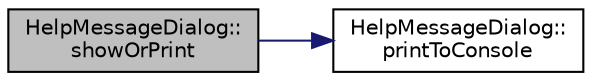 digraph "HelpMessageDialog::showOrPrint"
{
  edge [fontname="Helvetica",fontsize="10",labelfontname="Helvetica",labelfontsize="10"];
  node [fontname="Helvetica",fontsize="10",shape=record];
  rankdir="LR";
  Node19 [label="HelpMessageDialog::\lshowOrPrint",height=0.2,width=0.4,color="black", fillcolor="grey75", style="filled", fontcolor="black"];
  Node19 -> Node20 [color="midnightblue",fontsize="10",style="solid",fontname="Helvetica"];
  Node20 [label="HelpMessageDialog::\lprintToConsole",height=0.2,width=0.4,color="black", fillcolor="white", style="filled",URL="$class_help_message_dialog.html#aca63e190e624f6fc6208196345d9c23f"];
}
